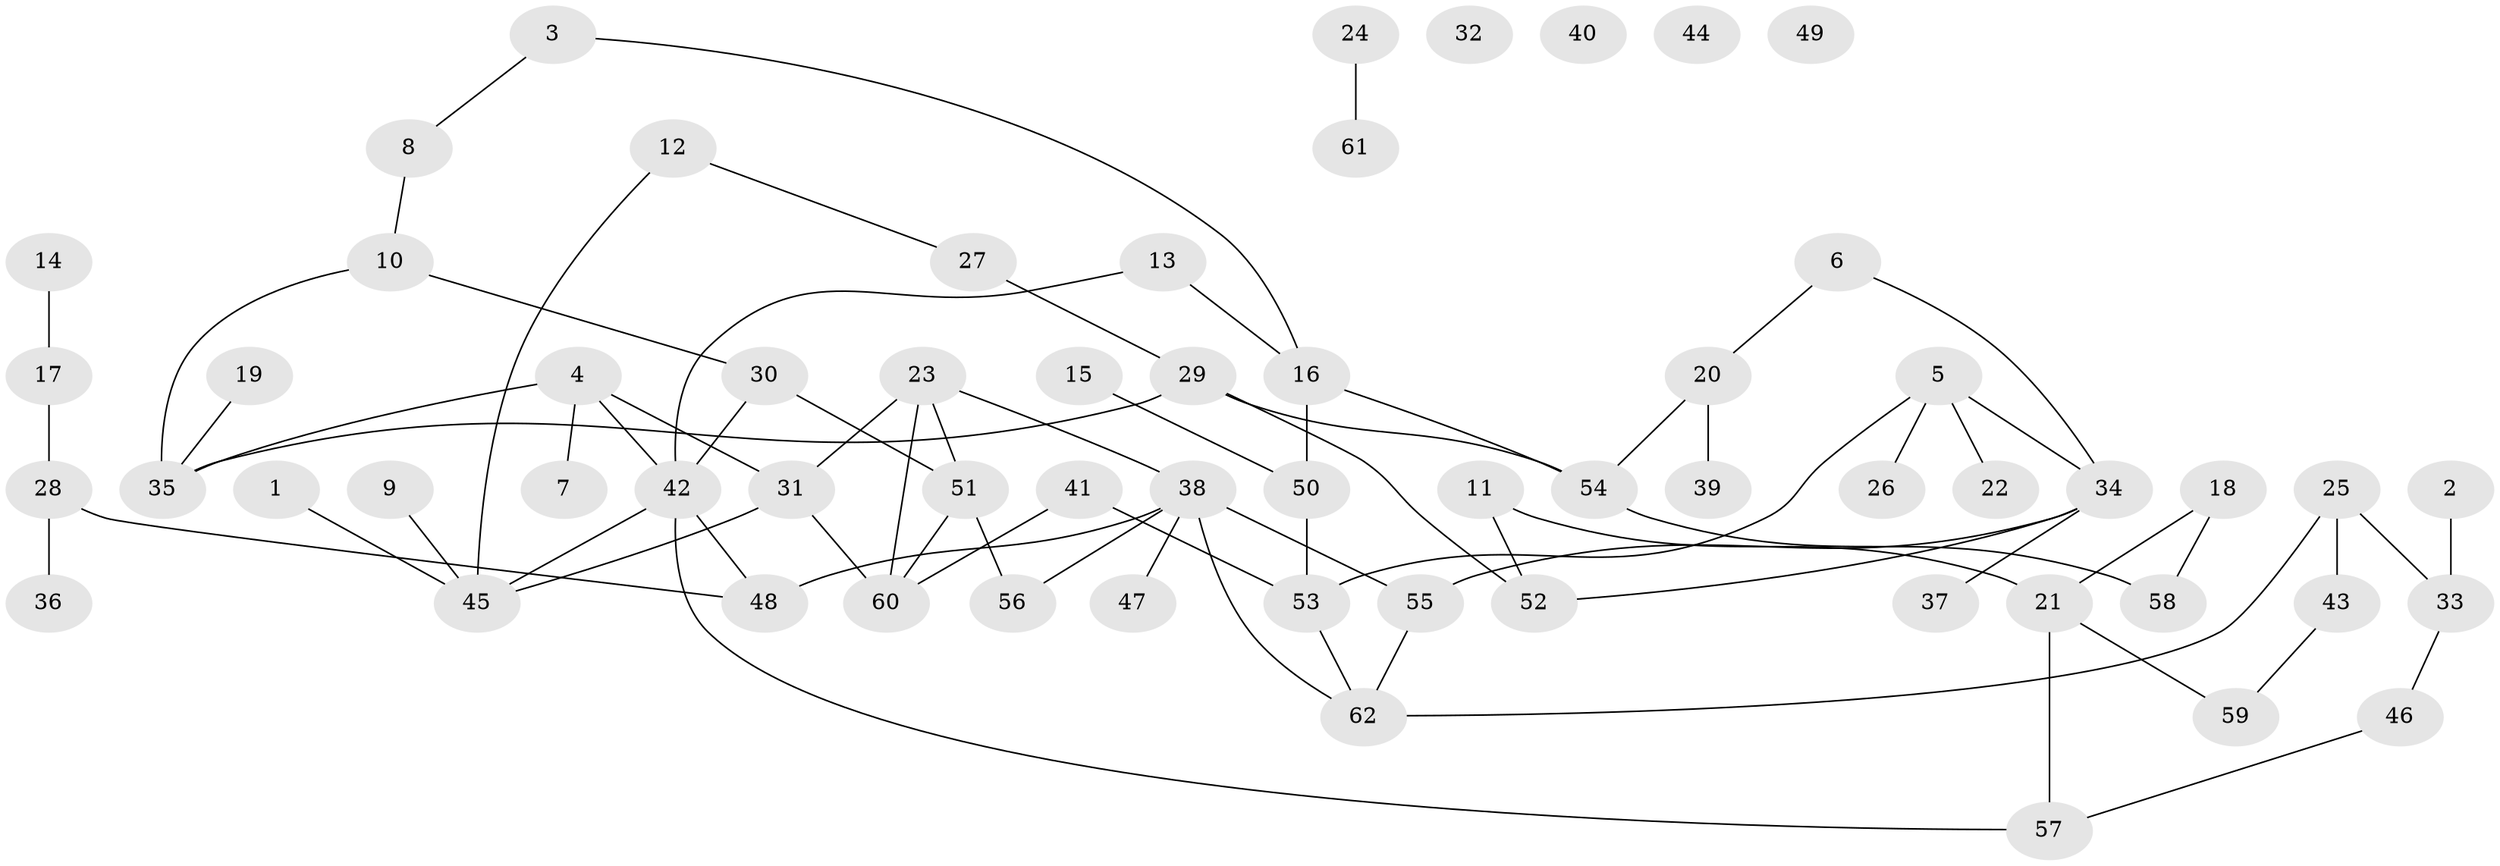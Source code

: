 // Generated by graph-tools (version 1.1) at 2025/00/03/09/25 03:00:55]
// undirected, 62 vertices, 76 edges
graph export_dot {
graph [start="1"]
  node [color=gray90,style=filled];
  1;
  2;
  3;
  4;
  5;
  6;
  7;
  8;
  9;
  10;
  11;
  12;
  13;
  14;
  15;
  16;
  17;
  18;
  19;
  20;
  21;
  22;
  23;
  24;
  25;
  26;
  27;
  28;
  29;
  30;
  31;
  32;
  33;
  34;
  35;
  36;
  37;
  38;
  39;
  40;
  41;
  42;
  43;
  44;
  45;
  46;
  47;
  48;
  49;
  50;
  51;
  52;
  53;
  54;
  55;
  56;
  57;
  58;
  59;
  60;
  61;
  62;
  1 -- 45;
  2 -- 33;
  3 -- 8;
  3 -- 16;
  4 -- 7;
  4 -- 31;
  4 -- 35;
  4 -- 42;
  5 -- 22;
  5 -- 26;
  5 -- 34;
  5 -- 53;
  6 -- 20;
  6 -- 34;
  8 -- 10;
  9 -- 45;
  10 -- 30;
  10 -- 35;
  11 -- 21;
  11 -- 52;
  12 -- 27;
  12 -- 45;
  13 -- 16;
  13 -- 42;
  14 -- 17;
  15 -- 50;
  16 -- 50;
  16 -- 54;
  17 -- 28;
  18 -- 21;
  18 -- 58;
  19 -- 35;
  20 -- 39;
  20 -- 54;
  21 -- 57;
  21 -- 59;
  23 -- 31;
  23 -- 38;
  23 -- 51;
  23 -- 60;
  24 -- 61;
  25 -- 33;
  25 -- 43;
  25 -- 62;
  27 -- 29;
  28 -- 36;
  28 -- 48;
  29 -- 35;
  29 -- 52;
  29 -- 54;
  30 -- 42;
  30 -- 51;
  31 -- 45;
  31 -- 60;
  33 -- 46;
  34 -- 37;
  34 -- 52;
  34 -- 55;
  38 -- 47;
  38 -- 48;
  38 -- 55;
  38 -- 56;
  38 -- 62;
  41 -- 53;
  41 -- 60;
  42 -- 45;
  42 -- 48;
  42 -- 57;
  43 -- 59;
  46 -- 57;
  50 -- 53;
  51 -- 56;
  51 -- 60;
  53 -- 62;
  54 -- 58;
  55 -- 62;
}

